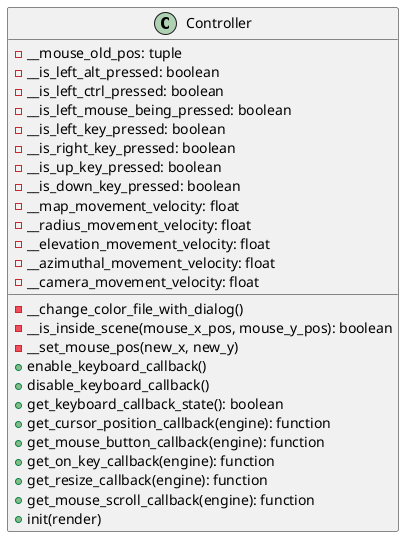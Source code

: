 @startuml
class Controller {
    - __mouse_old_pos: tuple
    - __is_left_alt_pressed: boolean
    - __is_left_ctrl_pressed: boolean
    - __is_left_mouse_being_pressed: boolean
    - __is_left_key_pressed: boolean
    - __is_right_key_pressed: boolean
    - __is_up_key_pressed: boolean
    - __is_down_key_pressed: boolean
    - __map_movement_velocity: float
    - __radius_movement_velocity: float
    - __elevation_movement_velocity: float
    - __azimuthal_movement_velocity: float
    - __camera_movement_velocity: float


    - __change_color_file_with_dialog()
    - __is_inside_scene(mouse_x_pos, mouse_y_pos): boolean
    - __set_mouse_pos(new_x, new_y)
    + enable_keyboard_callback()
    + disable_keyboard_callback()
    + get_keyboard_callback_state(): boolean
    + get_cursor_position_callback(engine): function
    + get_mouse_button_callback(engine): function
    + get_on_key_callback(engine): function
    + get_resize_callback(engine): function
    + get_mouse_scroll_callback(engine): function
    + init(render)
}
@enduml
